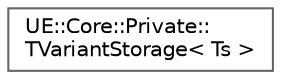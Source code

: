digraph "Graphical Class Hierarchy"
{
 // INTERACTIVE_SVG=YES
 // LATEX_PDF_SIZE
  bgcolor="transparent";
  edge [fontname=Helvetica,fontsize=10,labelfontname=Helvetica,labelfontsize=10];
  node [fontname=Helvetica,fontsize=10,shape=box,height=0.2,width=0.4];
  rankdir="LR";
  Node0 [id="Node000000",label="UE::Core::Private::\lTVariantStorage\< Ts \>",height=0.2,width=0.4,color="grey40", fillcolor="white", style="filled",URL="$db/dfa/structUE_1_1Core_1_1Private_1_1TVariantStorage.html",tooltip="Determine the max alignof and sizeof of all types in a template parameter pack and provide a type tha..."];
}
